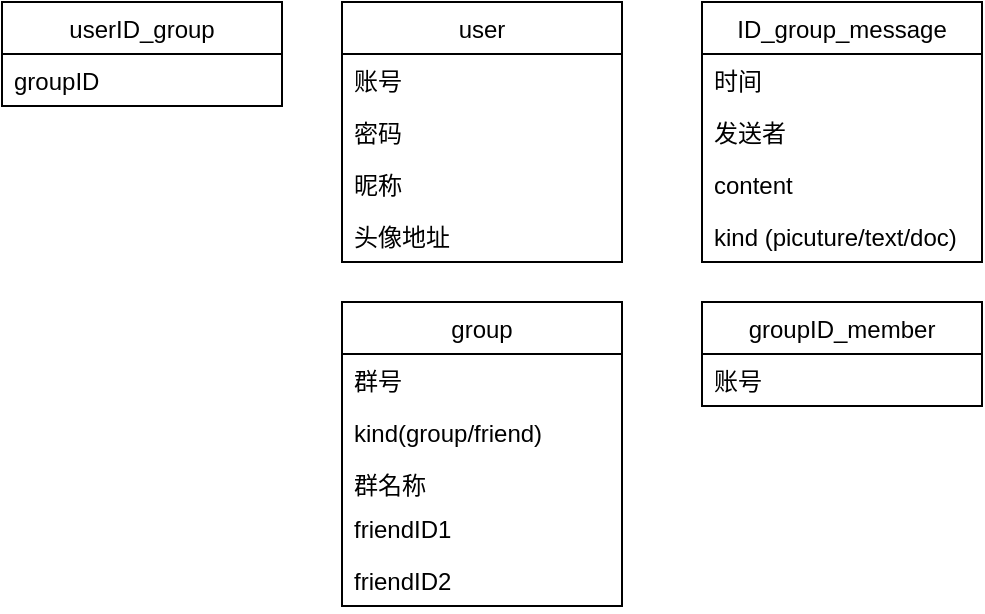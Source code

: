 <mxfile version="14.4.3" type="device"><diagram id="92wreEz1ojya6QQ_3Vit" name="第 1 页"><mxGraphModel dx="1264" dy="601" grid="1" gridSize="10" guides="1" tooltips="1" connect="1" arrows="1" fold="1" page="1" pageScale="1" pageWidth="827" pageHeight="1169" math="0" shadow="0"><root><mxCell id="0"/><mxCell id="1" parent="0"/><mxCell id="GANNlMSSVVWVngRI_95r-1" value="user" style="swimlane;fontStyle=0;childLayout=stackLayout;horizontal=1;startSize=26;fillColor=none;horizontalStack=0;resizeParent=1;resizeParentMax=0;resizeLast=0;collapsible=1;marginBottom=0;" parent="1" vertex="1"><mxGeometry x="310" y="200" width="140" height="130" as="geometry"/></mxCell><mxCell id="GANNlMSSVVWVngRI_95r-2" value="账号" style="text;strokeColor=none;fillColor=none;align=left;verticalAlign=top;spacingLeft=4;spacingRight=4;overflow=hidden;rotatable=0;points=[[0,0.5],[1,0.5]];portConstraint=eastwest;" parent="GANNlMSSVVWVngRI_95r-1" vertex="1"><mxGeometry y="26" width="140" height="26" as="geometry"/></mxCell><mxCell id="GANNlMSSVVWVngRI_95r-3" value="密码" style="text;strokeColor=none;fillColor=none;align=left;verticalAlign=top;spacingLeft=4;spacingRight=4;overflow=hidden;rotatable=0;points=[[0,0.5],[1,0.5]];portConstraint=eastwest;" parent="GANNlMSSVVWVngRI_95r-1" vertex="1"><mxGeometry y="52" width="140" height="26" as="geometry"/></mxCell><mxCell id="GANNlMSSVVWVngRI_95r-4" value="昵称" style="text;strokeColor=none;fillColor=none;align=left;verticalAlign=top;spacingLeft=4;spacingRight=4;overflow=hidden;rotatable=0;points=[[0,0.5],[1,0.5]];portConstraint=eastwest;" parent="GANNlMSSVVWVngRI_95r-1" vertex="1"><mxGeometry y="78" width="140" height="26" as="geometry"/></mxCell><mxCell id="GANNlMSSVVWVngRI_95r-5" value="头像地址" style="text;strokeColor=none;fillColor=none;align=left;verticalAlign=top;spacingLeft=4;spacingRight=4;overflow=hidden;rotatable=0;points=[[0,0.5],[1,0.5]];portConstraint=eastwest;" parent="GANNlMSSVVWVngRI_95r-1" vertex="1"><mxGeometry y="104" width="140" height="26" as="geometry"/></mxCell><mxCell id="GANNlMSSVVWVngRI_95r-6" value="group" style="swimlane;fontStyle=0;childLayout=stackLayout;horizontal=1;startSize=26;fillColor=none;horizontalStack=0;resizeParent=1;resizeParentMax=0;resizeLast=0;collapsible=1;marginBottom=0;" parent="1" vertex="1"><mxGeometry x="310" y="350" width="140" height="152" as="geometry"/></mxCell><mxCell id="GANNlMSSVVWVngRI_95r-10" value="群号" style="text;strokeColor=none;fillColor=none;align=left;verticalAlign=top;spacingLeft=4;spacingRight=4;overflow=hidden;rotatable=0;points=[[0,0.5],[1,0.5]];portConstraint=eastwest;" parent="GANNlMSSVVWVngRI_95r-6" vertex="1"><mxGeometry y="26" width="140" height="26" as="geometry"/></mxCell><mxCell id="GANNlMSSVVWVngRI_95r-31" value="kind(group/friend)" style="text;strokeColor=none;fillColor=none;align=left;verticalAlign=top;spacingLeft=4;spacingRight=4;overflow=hidden;rotatable=0;points=[[0,0.5],[1,0.5]];portConstraint=eastwest;" parent="GANNlMSSVVWVngRI_95r-6" vertex="1"><mxGeometry y="52" width="140" height="26" as="geometry"/></mxCell><mxCell id="OueNMNfkOTDnlM_6JNej-7" value="群名称" style="text;strokeColor=none;fillColor=none;align=left;verticalAlign=top;spacingLeft=4;spacingRight=4;overflow=hidden;rotatable=0;points=[[0,0.5],[1,0.5]];portConstraint=eastwest;" vertex="1" parent="GANNlMSSVVWVngRI_95r-6"><mxGeometry y="78" width="140" height="22" as="geometry"/></mxCell><mxCell id="OueNMNfkOTDnlM_6JNej-8" value="friendID1" style="text;strokeColor=none;fillColor=none;align=left;verticalAlign=top;spacingLeft=4;spacingRight=4;overflow=hidden;rotatable=0;points=[[0,0.5],[1,0.5]];portConstraint=eastwest;" vertex="1" parent="GANNlMSSVVWVngRI_95r-6"><mxGeometry y="100" width="140" height="26" as="geometry"/></mxCell><mxCell id="GANNlMSSVVWVngRI_95r-11" value="friendID2" style="text;strokeColor=none;fillColor=none;align=left;verticalAlign=top;spacingLeft=4;spacingRight=4;overflow=hidden;rotatable=0;points=[[0,0.5],[1,0.5]];portConstraint=eastwest;" parent="GANNlMSSVVWVngRI_95r-6" vertex="1"><mxGeometry y="126" width="140" height="26" as="geometry"/></mxCell><mxCell id="GANNlMSSVVWVngRI_95r-16" value="groupID_member" style="swimlane;fontStyle=0;childLayout=stackLayout;horizontal=1;startSize=26;fillColor=none;horizontalStack=0;resizeParent=1;resizeParentMax=0;resizeLast=0;collapsible=1;marginBottom=0;" parent="1" vertex="1"><mxGeometry x="490" y="350" width="140" height="52" as="geometry"/></mxCell><mxCell id="GANNlMSSVVWVngRI_95r-18" value="账号" style="text;strokeColor=none;fillColor=none;align=left;verticalAlign=top;spacingLeft=4;spacingRight=4;overflow=hidden;rotatable=0;points=[[0,0.5],[1,0.5]];portConstraint=eastwest;" parent="GANNlMSSVVWVngRI_95r-16" vertex="1"><mxGeometry y="26" width="140" height="26" as="geometry"/></mxCell><mxCell id="GANNlMSSVVWVngRI_95r-20" value="ID_group_message" style="swimlane;fontStyle=0;childLayout=stackLayout;horizontal=1;startSize=26;fillColor=none;horizontalStack=0;resizeParent=1;resizeParentMax=0;resizeLast=0;collapsible=1;marginBottom=0;" parent="1" vertex="1"><mxGeometry x="490" y="200" width="140" height="130" as="geometry"/></mxCell><mxCell id="GANNlMSSVVWVngRI_95r-21" value="时间" style="text;strokeColor=none;fillColor=none;align=left;verticalAlign=top;spacingLeft=4;spacingRight=4;overflow=hidden;rotatable=0;points=[[0,0.5],[1,0.5]];portConstraint=eastwest;" parent="GANNlMSSVVWVngRI_95r-20" vertex="1"><mxGeometry y="26" width="140" height="26" as="geometry"/></mxCell><mxCell id="GANNlMSSVVWVngRI_95r-22" value="发送者" style="text;strokeColor=none;fillColor=none;align=left;verticalAlign=top;spacingLeft=4;spacingRight=4;overflow=hidden;rotatable=0;points=[[0,0.5],[1,0.5]];portConstraint=eastwest;" parent="GANNlMSSVVWVngRI_95r-20" vertex="1"><mxGeometry y="52" width="140" height="26" as="geometry"/></mxCell><mxCell id="GANNlMSSVVWVngRI_95r-23" value="content" style="text;strokeColor=none;fillColor=none;align=left;verticalAlign=top;spacingLeft=4;spacingRight=4;overflow=hidden;rotatable=0;points=[[0,0.5],[1,0.5]];portConstraint=eastwest;" parent="GANNlMSSVVWVngRI_95r-20" vertex="1"><mxGeometry y="78" width="140" height="26" as="geometry"/></mxCell><mxCell id="GANNlMSSVVWVngRI_95r-24" value="kind (picuture/text/doc)" style="text;strokeColor=none;fillColor=none;align=left;verticalAlign=top;spacingLeft=4;spacingRight=4;overflow=hidden;rotatable=0;points=[[0,0.5],[1,0.5]];portConstraint=eastwest;" parent="GANNlMSSVVWVngRI_95r-20" vertex="1"><mxGeometry y="104" width="140" height="26" as="geometry"/></mxCell><mxCell id="OueNMNfkOTDnlM_6JNej-1" value="userID_group" style="swimlane;fontStyle=0;childLayout=stackLayout;horizontal=1;startSize=26;fillColor=none;horizontalStack=0;resizeParent=1;resizeParentMax=0;resizeLast=0;collapsible=1;marginBottom=0;" vertex="1" parent="1"><mxGeometry x="140" y="200" width="140" height="52" as="geometry"/></mxCell><mxCell id="OueNMNfkOTDnlM_6JNej-2" value="groupID" style="text;strokeColor=none;fillColor=none;align=left;verticalAlign=top;spacingLeft=4;spacingRight=4;overflow=hidden;rotatable=0;points=[[0,0.5],[1,0.5]];portConstraint=eastwest;" vertex="1" parent="OueNMNfkOTDnlM_6JNej-1"><mxGeometry y="26" width="140" height="26" as="geometry"/></mxCell></root></mxGraphModel></diagram></mxfile>